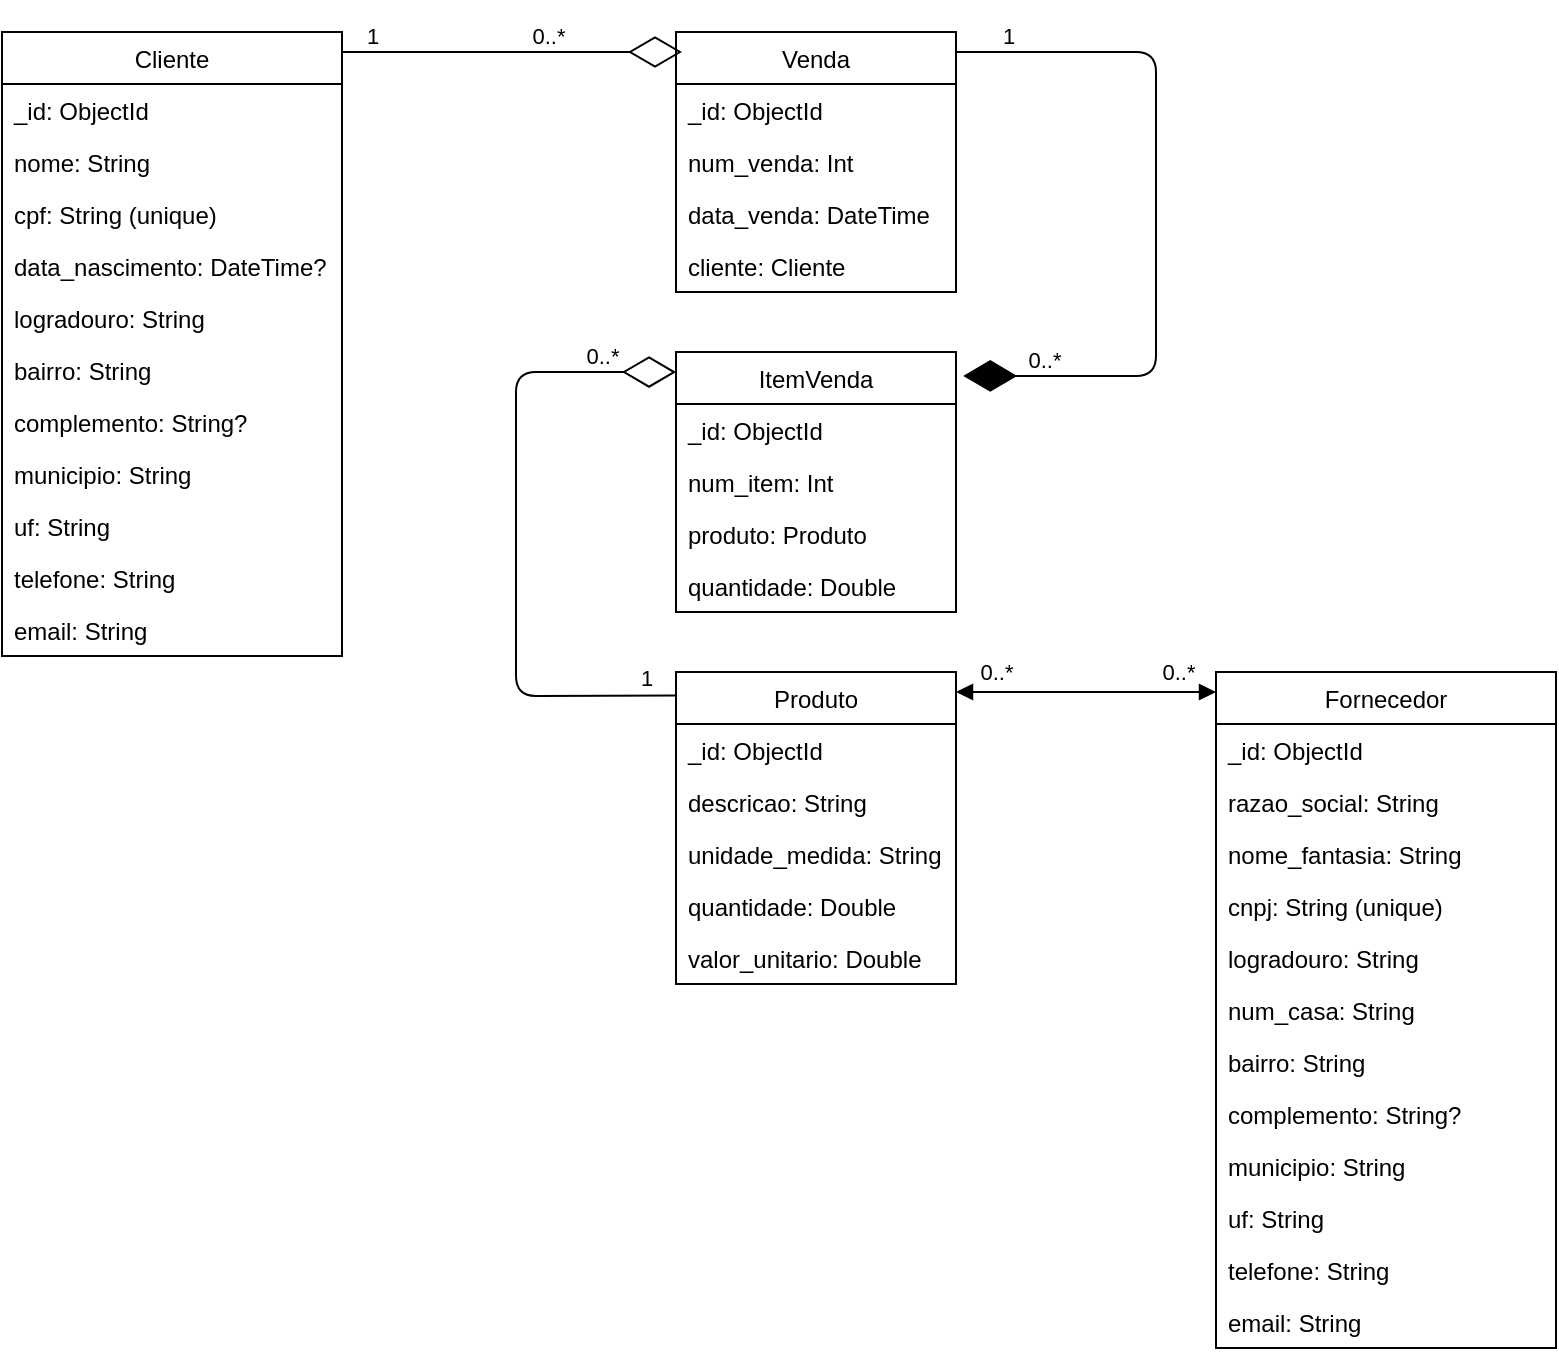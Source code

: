 <mxfile>
    <diagram id="neDRWizHYVImLDU3jVe-" name="Page-1">
        <mxGraphModel dx="626" dy="352" grid="1" gridSize="10" guides="1" tooltips="1" connect="1" arrows="1" fold="1" page="1" pageScale="1" pageWidth="850" pageHeight="1100" math="0" shadow="0">
            <root>
                <mxCell id="0"/>
                <mxCell id="1" parent="0"/>
                <mxCell id="2" value="Cliente" style="swimlane;fontStyle=0;childLayout=stackLayout;horizontal=1;startSize=26;fillColor=none;horizontalStack=0;resizeParent=1;resizeParentMax=0;resizeLast=0;collapsible=1;marginBottom=0;" vertex="1" parent="1">
                    <mxGeometry x="40" y="40" width="170" height="312" as="geometry"/>
                </mxCell>
                <mxCell id="3" value="_id: ObjectId" style="text;strokeColor=none;fillColor=none;align=left;verticalAlign=top;spacingLeft=4;spacingRight=4;overflow=hidden;rotatable=0;points=[[0,0.5],[1,0.5]];portConstraint=eastwest;" vertex="1" parent="2">
                    <mxGeometry y="26" width="170" height="26" as="geometry"/>
                </mxCell>
                <mxCell id="4" value="nome: String" style="text;strokeColor=none;fillColor=none;align=left;verticalAlign=top;spacingLeft=4;spacingRight=4;overflow=hidden;rotatable=0;points=[[0,0.5],[1,0.5]];portConstraint=eastwest;" vertex="1" parent="2">
                    <mxGeometry y="52" width="170" height="26" as="geometry"/>
                </mxCell>
                <mxCell id="5" value="cpf: String (unique)" style="text;strokeColor=none;fillColor=none;align=left;verticalAlign=top;spacingLeft=4;spacingRight=4;overflow=hidden;rotatable=0;points=[[0,0.5],[1,0.5]];portConstraint=eastwest;" vertex="1" parent="2">
                    <mxGeometry y="78" width="170" height="26" as="geometry"/>
                </mxCell>
                <mxCell id="30" value="data_nascimento: DateTime?" style="text;strokeColor=none;fillColor=none;align=left;verticalAlign=top;spacingLeft=4;spacingRight=4;overflow=hidden;rotatable=0;points=[[0,0.5],[1,0.5]];portConstraint=eastwest;" vertex="1" parent="2">
                    <mxGeometry y="104" width="170" height="26" as="geometry"/>
                </mxCell>
                <mxCell id="20" value="logradouro: String" style="text;strokeColor=none;fillColor=none;align=left;verticalAlign=top;spacingLeft=4;spacingRight=4;overflow=hidden;rotatable=0;points=[[0,0.5],[1,0.5]];portConstraint=eastwest;" vertex="1" parent="2">
                    <mxGeometry y="130" width="170" height="26" as="geometry"/>
                </mxCell>
                <mxCell id="21" value="bairro: String" style="text;strokeColor=none;fillColor=none;align=left;verticalAlign=top;spacingLeft=4;spacingRight=4;overflow=hidden;rotatable=0;points=[[0,0.5],[1,0.5]];portConstraint=eastwest;" vertex="1" parent="2">
                    <mxGeometry y="156" width="170" height="26" as="geometry"/>
                </mxCell>
                <mxCell id="24" value="complemento: String?" style="text;strokeColor=none;fillColor=none;align=left;verticalAlign=top;spacingLeft=4;spacingRight=4;overflow=hidden;rotatable=0;points=[[0,0.5],[1,0.5]];portConstraint=eastwest;" vertex="1" parent="2">
                    <mxGeometry y="182" width="170" height="26" as="geometry"/>
                </mxCell>
                <mxCell id="25" value="municipio: String" style="text;strokeColor=none;fillColor=none;align=left;verticalAlign=top;spacingLeft=4;spacingRight=4;overflow=hidden;rotatable=0;points=[[0,0.5],[1,0.5]];portConstraint=eastwest;" vertex="1" parent="2">
                    <mxGeometry y="208" width="170" height="26" as="geometry"/>
                </mxCell>
                <mxCell id="26" value="uf: String" style="text;strokeColor=none;fillColor=none;align=left;verticalAlign=top;spacingLeft=4;spacingRight=4;overflow=hidden;rotatable=0;points=[[0,0.5],[1,0.5]];portConstraint=eastwest;" vertex="1" parent="2">
                    <mxGeometry y="234" width="170" height="26" as="geometry"/>
                </mxCell>
                <mxCell id="27" value="telefone: String" style="text;strokeColor=none;fillColor=none;align=left;verticalAlign=top;spacingLeft=4;spacingRight=4;overflow=hidden;rotatable=0;points=[[0,0.5],[1,0.5]];portConstraint=eastwest;" vertex="1" parent="2">
                    <mxGeometry y="260" width="170" height="26" as="geometry"/>
                </mxCell>
                <mxCell id="28" value="email: String" style="text;strokeColor=none;fillColor=none;align=left;verticalAlign=top;spacingLeft=4;spacingRight=4;overflow=hidden;rotatable=0;points=[[0,0.5],[1,0.5]];portConstraint=eastwest;" vertex="1" parent="2">
                    <mxGeometry y="286" width="170" height="26" as="geometry"/>
                </mxCell>
                <mxCell id="6" value="Venda" style="swimlane;fontStyle=0;childLayout=stackLayout;horizontal=1;startSize=26;fillColor=none;horizontalStack=0;resizeParent=1;resizeParentMax=0;resizeLast=0;collapsible=1;marginBottom=0;" vertex="1" parent="1">
                    <mxGeometry x="377" y="40" width="140" height="130" as="geometry"/>
                </mxCell>
                <mxCell id="7" value="_id: ObjectId" style="text;strokeColor=none;fillColor=none;align=left;verticalAlign=top;spacingLeft=4;spacingRight=4;overflow=hidden;rotatable=0;points=[[0,0.5],[1,0.5]];portConstraint=eastwest;" vertex="1" parent="6">
                    <mxGeometry y="26" width="140" height="26" as="geometry"/>
                </mxCell>
                <mxCell id="8" value="num_venda: Int" style="text;strokeColor=none;fillColor=none;align=left;verticalAlign=top;spacingLeft=4;spacingRight=4;overflow=hidden;rotatable=0;points=[[0,0.5],[1,0.5]];portConstraint=eastwest;" vertex="1" parent="6">
                    <mxGeometry y="52" width="140" height="26" as="geometry"/>
                </mxCell>
                <mxCell id="9" value="data_venda: DateTime" style="text;strokeColor=none;fillColor=none;align=left;verticalAlign=top;spacingLeft=4;spacingRight=4;overflow=hidden;rotatable=0;points=[[0,0.5],[1,0.5]];portConstraint=eastwest;" vertex="1" parent="6">
                    <mxGeometry y="78" width="140" height="26" as="geometry"/>
                </mxCell>
                <mxCell id="53" value="cliente: Cliente" style="text;strokeColor=none;fillColor=none;align=left;verticalAlign=top;spacingLeft=4;spacingRight=4;overflow=hidden;rotatable=0;points=[[0,0.5],[1,0.5]];portConstraint=eastwest;" vertex="1" parent="6">
                    <mxGeometry y="104" width="140" height="26" as="geometry"/>
                </mxCell>
                <mxCell id="10" value="Produto" style="swimlane;fontStyle=0;childLayout=stackLayout;horizontal=1;startSize=26;fillColor=none;horizontalStack=0;resizeParent=1;resizeParentMax=0;resizeLast=0;collapsible=1;marginBottom=0;" vertex="1" parent="1">
                    <mxGeometry x="377" y="360" width="140" height="156" as="geometry">
                        <mxRectangle x="400" y="360" width="80" height="30" as="alternateBounds"/>
                    </mxGeometry>
                </mxCell>
                <mxCell id="11" value="_id: ObjectId" style="text;strokeColor=none;fillColor=none;align=left;verticalAlign=top;spacingLeft=4;spacingRight=4;overflow=hidden;rotatable=0;points=[[0,0.5],[1,0.5]];portConstraint=eastwest;" vertex="1" parent="10">
                    <mxGeometry y="26" width="140" height="26" as="geometry"/>
                </mxCell>
                <mxCell id="12" value="descricao: String" style="text;strokeColor=none;fillColor=none;align=left;verticalAlign=top;spacingLeft=4;spacingRight=4;overflow=hidden;rotatable=0;points=[[0,0.5],[1,0.5]];portConstraint=eastwest;" vertex="1" parent="10">
                    <mxGeometry y="52" width="140" height="26" as="geometry"/>
                </mxCell>
                <mxCell id="13" value="unidade_medida: String" style="text;strokeColor=none;fillColor=none;align=left;verticalAlign=top;spacingLeft=4;spacingRight=4;overflow=hidden;rotatable=0;points=[[0,0.5],[1,0.5]];portConstraint=eastwest;" vertex="1" parent="10">
                    <mxGeometry y="78" width="140" height="26" as="geometry"/>
                </mxCell>
                <mxCell id="22" value="quantidade: Double" style="text;strokeColor=none;fillColor=none;align=left;verticalAlign=top;spacingLeft=4;spacingRight=4;overflow=hidden;rotatable=0;points=[[0,0.5],[1,0.5]];portConstraint=eastwest;" vertex="1" parent="10">
                    <mxGeometry y="104" width="140" height="26" as="geometry"/>
                </mxCell>
                <mxCell id="31" value="valor_unitario: Double" style="text;strokeColor=none;fillColor=none;align=left;verticalAlign=top;spacingLeft=4;spacingRight=4;overflow=hidden;rotatable=0;points=[[0,0.5],[1,0.5]];portConstraint=eastwest;" vertex="1" parent="10">
                    <mxGeometry y="130" width="140" height="26" as="geometry"/>
                </mxCell>
                <mxCell id="14" value="Fornecedor" style="swimlane;fontStyle=0;childLayout=stackLayout;horizontal=1;startSize=26;fillColor=none;horizontalStack=0;resizeParent=1;resizeParentMax=0;resizeLast=0;collapsible=1;marginBottom=0;" vertex="1" parent="1">
                    <mxGeometry x="647" y="360" width="170" height="338" as="geometry">
                        <mxRectangle x="670" y="360" width="100" height="30" as="alternateBounds"/>
                    </mxGeometry>
                </mxCell>
                <mxCell id="15" value="_id: ObjectId" style="text;strokeColor=none;fillColor=none;align=left;verticalAlign=top;spacingLeft=4;spacingRight=4;overflow=hidden;rotatable=0;points=[[0,0.5],[1,0.5]];portConstraint=eastwest;" vertex="1" parent="14">
                    <mxGeometry y="26" width="170" height="26" as="geometry"/>
                </mxCell>
                <mxCell id="16" value="razao_social: String" style="text;strokeColor=none;fillColor=none;align=left;verticalAlign=top;spacingLeft=4;spacingRight=4;overflow=hidden;rotatable=0;points=[[0,0.5],[1,0.5]];portConstraint=eastwest;" vertex="1" parent="14">
                    <mxGeometry y="52" width="170" height="26" as="geometry"/>
                </mxCell>
                <mxCell id="17" value="nome_fantasia: String" style="text;strokeColor=none;fillColor=none;align=left;verticalAlign=top;spacingLeft=4;spacingRight=4;overflow=hidden;rotatable=0;points=[[0,0.5],[1,0.5]];portConstraint=eastwest;" vertex="1" parent="14">
                    <mxGeometry y="78" width="170" height="26" as="geometry"/>
                </mxCell>
                <mxCell id="32" value="cnpj: String (unique)" style="text;strokeColor=none;fillColor=none;align=left;verticalAlign=top;spacingLeft=4;spacingRight=4;overflow=hidden;rotatable=0;points=[[0,0.5],[1,0.5]];portConstraint=eastwest;" vertex="1" parent="14">
                    <mxGeometry y="104" width="170" height="26" as="geometry"/>
                </mxCell>
                <mxCell id="33" value="logradouro: String" style="text;strokeColor=none;fillColor=none;align=left;verticalAlign=top;spacingLeft=4;spacingRight=4;overflow=hidden;rotatable=0;points=[[0,0.5],[1,0.5]];portConstraint=eastwest;" vertex="1" parent="14">
                    <mxGeometry y="130" width="170" height="26" as="geometry"/>
                </mxCell>
                <mxCell id="34" value="num_casa: String" style="text;strokeColor=none;fillColor=none;align=left;verticalAlign=top;spacingLeft=4;spacingRight=4;overflow=hidden;rotatable=0;points=[[0,0.5],[1,0.5]];portConstraint=eastwest;" vertex="1" parent="14">
                    <mxGeometry y="156" width="170" height="26" as="geometry"/>
                </mxCell>
                <mxCell id="35" value="bairro: String" style="text;strokeColor=none;fillColor=none;align=left;verticalAlign=top;spacingLeft=4;spacingRight=4;overflow=hidden;rotatable=0;points=[[0,0.5],[1,0.5]];portConstraint=eastwest;" vertex="1" parent="14">
                    <mxGeometry y="182" width="170" height="26" as="geometry"/>
                </mxCell>
                <mxCell id="36" value="complemento: String?" style="text;strokeColor=none;fillColor=none;align=left;verticalAlign=top;spacingLeft=4;spacingRight=4;overflow=hidden;rotatable=0;points=[[0,0.5],[1,0.5]];portConstraint=eastwest;" vertex="1" parent="14">
                    <mxGeometry y="208" width="170" height="26" as="geometry"/>
                </mxCell>
                <mxCell id="37" value="municipio: String" style="text;strokeColor=none;fillColor=none;align=left;verticalAlign=top;spacingLeft=4;spacingRight=4;overflow=hidden;rotatable=0;points=[[0,0.5],[1,0.5]];portConstraint=eastwest;" vertex="1" parent="14">
                    <mxGeometry y="234" width="170" height="26" as="geometry"/>
                </mxCell>
                <mxCell id="38" value="uf: String" style="text;strokeColor=none;fillColor=none;align=left;verticalAlign=top;spacingLeft=4;spacingRight=4;overflow=hidden;rotatable=0;points=[[0,0.5],[1,0.5]];portConstraint=eastwest;" vertex="1" parent="14">
                    <mxGeometry y="260" width="170" height="26" as="geometry"/>
                </mxCell>
                <mxCell id="39" value="telefone: String" style="text;strokeColor=none;fillColor=none;align=left;verticalAlign=top;spacingLeft=4;spacingRight=4;overflow=hidden;rotatable=0;points=[[0,0.5],[1,0.5]];portConstraint=eastwest;" vertex="1" parent="14">
                    <mxGeometry y="286" width="170" height="26" as="geometry"/>
                </mxCell>
                <mxCell id="40" value="email: String" style="text;strokeColor=none;fillColor=none;align=left;verticalAlign=top;spacingLeft=4;spacingRight=4;overflow=hidden;rotatable=0;points=[[0,0.5],[1,0.5]];portConstraint=eastwest;" vertex="1" parent="14">
                    <mxGeometry y="312" width="170" height="26" as="geometry"/>
                </mxCell>
                <mxCell id="41" value="ItemVenda" style="swimlane;fontStyle=0;childLayout=stackLayout;horizontal=1;startSize=26;fillColor=none;horizontalStack=0;resizeParent=1;resizeParentMax=0;resizeLast=0;collapsible=1;marginBottom=0;" vertex="1" parent="1">
                    <mxGeometry x="377" y="200" width="140" height="130" as="geometry"/>
                </mxCell>
                <mxCell id="42" value="_id: ObjectId" style="text;strokeColor=none;fillColor=none;align=left;verticalAlign=top;spacingLeft=4;spacingRight=4;overflow=hidden;rotatable=0;points=[[0,0.5],[1,0.5]];portConstraint=eastwest;" vertex="1" parent="41">
                    <mxGeometry y="26" width="140" height="26" as="geometry"/>
                </mxCell>
                <mxCell id="43" value="num_item: Int" style="text;strokeColor=none;fillColor=none;align=left;verticalAlign=top;spacingLeft=4;spacingRight=4;overflow=hidden;rotatable=0;points=[[0,0.5],[1,0.5]];portConstraint=eastwest;" vertex="1" parent="41">
                    <mxGeometry y="52" width="140" height="26" as="geometry"/>
                </mxCell>
                <mxCell id="44" value="produto: Produto" style="text;strokeColor=none;fillColor=none;align=left;verticalAlign=top;spacingLeft=4;spacingRight=4;overflow=hidden;rotatable=0;points=[[0,0.5],[1,0.5]];portConstraint=eastwest;" vertex="1" parent="41">
                    <mxGeometry y="78" width="140" height="26" as="geometry"/>
                </mxCell>
                <mxCell id="45" value="quantidade: Double" style="text;strokeColor=none;fillColor=none;align=left;verticalAlign=top;spacingLeft=4;spacingRight=4;overflow=hidden;rotatable=0;points=[[0,0.5],[1,0.5]];portConstraint=eastwest;" vertex="1" parent="41">
                    <mxGeometry y="104" width="140" height="26" as="geometry"/>
                </mxCell>
                <mxCell id="50" value="" style="endArrow=diamondThin;endFill=0;endSize=24;html=1;exitX=1.003;exitY=0.032;exitDx=0;exitDy=0;exitPerimeter=0;" edge="1" parent="1" source="2">
                    <mxGeometry width="160" relative="1" as="geometry">
                        <mxPoint x="210" y="50" as="sourcePoint"/>
                        <mxPoint x="380" y="50" as="targetPoint"/>
                    </mxGeometry>
                </mxCell>
                <mxCell id="51" value="1" style="edgeLabel;html=1;align=center;verticalAlign=middle;resizable=0;points=[];" vertex="1" connectable="0" parent="50">
                    <mxGeometry x="-0.831" y="-2" relative="1" as="geometry">
                        <mxPoint y="-10" as="offset"/>
                    </mxGeometry>
                </mxCell>
                <mxCell id="52" value="0..*" style="edgeLabel;html=1;align=center;verticalAlign=middle;resizable=0;points=[];" vertex="1" connectable="0" parent="50">
                    <mxGeometry x="0.475" y="3" relative="1" as="geometry">
                        <mxPoint x="-23" y="-5" as="offset"/>
                    </mxGeometry>
                </mxCell>
                <mxCell id="54" value="" style="endArrow=diamondThin;endFill=1;endSize=24;html=1;entryX=1.026;entryY=0.092;entryDx=0;entryDy=0;entryPerimeter=0;" edge="1" parent="1" target="41">
                    <mxGeometry width="160" relative="1" as="geometry">
                        <mxPoint x="517" y="50" as="sourcePoint"/>
                        <mxPoint x="617" y="210" as="targetPoint"/>
                        <Array as="points">
                            <mxPoint x="617" y="50"/>
                            <mxPoint x="617" y="212"/>
                        </Array>
                    </mxGeometry>
                </mxCell>
                <mxCell id="56" value="1" style="edgeLabel;html=1;align=center;verticalAlign=middle;resizable=0;points=[];" vertex="1" connectable="0" parent="54">
                    <mxGeometry x="-0.859" y="-1" relative="1" as="geometry">
                        <mxPoint y="-9" as="offset"/>
                    </mxGeometry>
                </mxCell>
                <mxCell id="57" value="0..*" style="edgeLabel;html=1;align=center;verticalAlign=middle;resizable=0;points=[];" vertex="1" connectable="0" parent="54">
                    <mxGeometry x="0.778" relative="1" as="geometry">
                        <mxPoint y="-8" as="offset"/>
                    </mxGeometry>
                </mxCell>
                <mxCell id="58" value="" style="endArrow=diamondThin;endFill=0;endSize=24;html=1;entryX=0;entryY=0.077;entryDx=0;entryDy=0;entryPerimeter=0;exitX=0.001;exitY=0.075;exitDx=0;exitDy=0;exitPerimeter=0;" edge="1" parent="1" source="10" target="41">
                    <mxGeometry width="160" relative="1" as="geometry">
                        <mxPoint x="297" y="380" as="sourcePoint"/>
                        <mxPoint x="357" y="350" as="targetPoint"/>
                        <Array as="points">
                            <mxPoint x="297" y="372"/>
                            <mxPoint x="297" y="210"/>
                        </Array>
                    </mxGeometry>
                </mxCell>
                <mxCell id="59" value="1" style="edgeLabel;html=1;align=center;verticalAlign=middle;resizable=0;points=[];" vertex="1" connectable="0" parent="58">
                    <mxGeometry x="-0.904" y="-1" relative="1" as="geometry">
                        <mxPoint y="-8" as="offset"/>
                    </mxGeometry>
                </mxCell>
                <mxCell id="60" value="0..*" style="edgeLabel;html=1;align=center;verticalAlign=middle;resizable=0;points=[];" vertex="1" connectable="0" parent="58">
                    <mxGeometry x="0.776" y="1" relative="1" as="geometry">
                        <mxPoint x="-1" y="-7" as="offset"/>
                    </mxGeometry>
                </mxCell>
                <mxCell id="63" value="" style="endArrow=block;startArrow=block;endFill=1;startFill=1;html=1;" edge="1" parent="1">
                    <mxGeometry width="160" relative="1" as="geometry">
                        <mxPoint x="517" y="370" as="sourcePoint"/>
                        <mxPoint x="647" y="370" as="targetPoint"/>
                    </mxGeometry>
                </mxCell>
                <mxCell id="64" value="0..*" style="edgeLabel;html=1;align=center;verticalAlign=middle;resizable=0;points=[];" vertex="1" connectable="0" parent="63">
                    <mxGeometry x="-0.691" y="2" relative="1" as="geometry">
                        <mxPoint y="-8" as="offset"/>
                    </mxGeometry>
                </mxCell>
                <mxCell id="65" value="0..*" style="edgeLabel;html=1;align=center;verticalAlign=middle;resizable=0;points=[];" vertex="1" connectable="0" parent="63">
                    <mxGeometry x="0.708" y="3" relative="1" as="geometry">
                        <mxPoint y="-7" as="offset"/>
                    </mxGeometry>
                </mxCell>
            </root>
        </mxGraphModel>
    </diagram>
</mxfile>